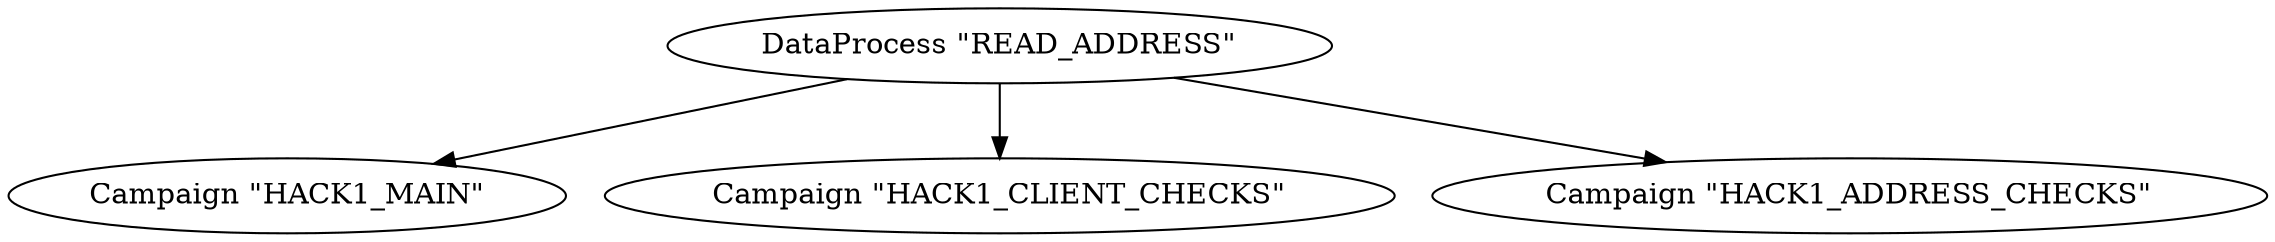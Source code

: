 // READ_ADDRESS analysis
digraph {
	10 [label="DataProcess \"READ_ADDRESS\""]
	0 [label="Campaign \"HACK1_MAIN\""]
	2 [label="Campaign \"HACK1_CLIENT_CHECKS\""]
	3 [label="Campaign \"HACK1_ADDRESS_CHECKS\""]
	10 -> 3
	10 -> 2
	10 -> 0
}
